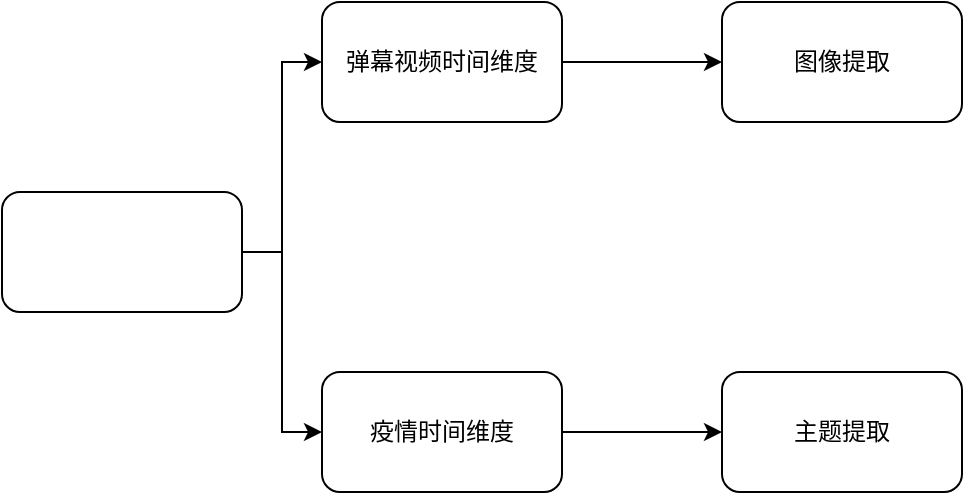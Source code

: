 <mxfile version="14.6.13" type="device"><diagram name="Page-1" id="54c02804-9d69-ba3f-8aca-1021b27b8050"><mxGraphModel dx="2380" dy="803" grid="1" gridSize="10" guides="1" tooltips="1" connect="1" arrows="1" fold="1" page="1" pageScale="1" pageWidth="1100" pageHeight="850" background="#ffffff" math="0" shadow="0"><root><mxCell id="0"/><mxCell id="1" parent="0"/><mxCell id="0ii_5CbpmpM-MYcUU7O1-3" value="" style="edgeStyle=orthogonalEdgeStyle;rounded=0;orthogonalLoop=1;jettySize=auto;html=1;entryX=0;entryY=0.5;entryDx=0;entryDy=0;" edge="1" parent="1" source="0ii_5CbpmpM-MYcUU7O1-1" target="0ii_5CbpmpM-MYcUU7O1-2"><mxGeometry relative="1" as="geometry"><Array as="points"><mxPoint x="-320" y="285"/><mxPoint x="-320" y="190"/></Array></mxGeometry></mxCell><mxCell id="0ii_5CbpmpM-MYcUU7O1-5" value="" style="edgeStyle=orthogonalEdgeStyle;rounded=0;orthogonalLoop=1;jettySize=auto;html=1;entryX=0;entryY=0.5;entryDx=0;entryDy=0;" edge="1" parent="1" source="0ii_5CbpmpM-MYcUU7O1-1" target="0ii_5CbpmpM-MYcUU7O1-4"><mxGeometry relative="1" as="geometry"/></mxCell><mxCell id="0ii_5CbpmpM-MYcUU7O1-1" value="" style="rounded=1;whiteSpace=wrap;html=1;" vertex="1" parent="1"><mxGeometry x="-460" y="255" width="120" height="60" as="geometry"/></mxCell><mxCell id="0ii_5CbpmpM-MYcUU7O1-10" value="" style="edgeStyle=orthogonalEdgeStyle;rounded=0;orthogonalLoop=1;jettySize=auto;html=1;" edge="1" parent="1" source="0ii_5CbpmpM-MYcUU7O1-2" target="0ii_5CbpmpM-MYcUU7O1-9"><mxGeometry relative="1" as="geometry"/></mxCell><mxCell id="0ii_5CbpmpM-MYcUU7O1-2" value="弹幕视频时间维度" style="rounded=1;whiteSpace=wrap;html=1;" vertex="1" parent="1"><mxGeometry x="-300" y="160" width="120" height="60" as="geometry"/></mxCell><mxCell id="0ii_5CbpmpM-MYcUU7O1-8" value="" style="edgeStyle=orthogonalEdgeStyle;rounded=0;orthogonalLoop=1;jettySize=auto;html=1;" edge="1" parent="1" source="0ii_5CbpmpM-MYcUU7O1-4" target="0ii_5CbpmpM-MYcUU7O1-7"><mxGeometry relative="1" as="geometry"/></mxCell><mxCell id="0ii_5CbpmpM-MYcUU7O1-4" value="疫情时间维度" style="rounded=1;whiteSpace=wrap;html=1;" vertex="1" parent="1"><mxGeometry x="-300" y="345" width="120" height="60" as="geometry"/></mxCell><mxCell id="0ii_5CbpmpM-MYcUU7O1-7" value="主题提取" style="rounded=1;whiteSpace=wrap;html=1;" vertex="1" parent="1"><mxGeometry x="-100" y="345" width="120" height="60" as="geometry"/></mxCell><mxCell id="0ii_5CbpmpM-MYcUU7O1-9" value="图像提取" style="rounded=1;whiteSpace=wrap;html=1;" vertex="1" parent="1"><mxGeometry x="-100" y="160" width="120" height="60" as="geometry"/></mxCell></root></mxGraphModel></diagram></mxfile>